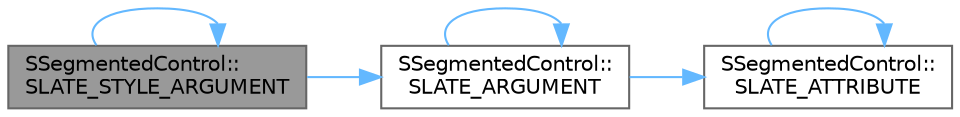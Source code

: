 digraph "SSegmentedControl::SLATE_STYLE_ARGUMENT"
{
 // INTERACTIVE_SVG=YES
 // LATEX_PDF_SIZE
  bgcolor="transparent";
  edge [fontname=Helvetica,fontsize=10,labelfontname=Helvetica,labelfontsize=10];
  node [fontname=Helvetica,fontsize=10,shape=box,height=0.2,width=0.4];
  rankdir="LR";
  Node1 [id="Node000001",label="SSegmentedControl::\lSLATE_STYLE_ARGUMENT",height=0.2,width=0.4,color="gray40", fillcolor="grey60", style="filled", fontcolor="black",tooltip="Styling for the text in each slot."];
  Node1 -> Node2 [id="edge1_Node000001_Node000002",color="steelblue1",style="solid",tooltip=" "];
  Node2 [id="Node000002",label="SSegmentedControl::\lSLATE_ARGUMENT",height=0.2,width=0.4,color="grey40", fillcolor="white", style="filled",URL="$d3/daa/classSSegmentedControl.html#add887309726a94ba93ece0719ab6e174",tooltip="If enabled the widget will support an empty selection."];
  Node2 -> Node2 [id="edge2_Node000002_Node000002",color="steelblue1",style="solid",tooltip=" "];
  Node2 -> Node3 [id="edge3_Node000002_Node000003",color="steelblue1",style="solid",tooltip=" "];
  Node3 [id="Node000003",label="SSegmentedControl::\lSLATE_ATTRIBUTE",height=0.2,width=0.4,color="grey40", fillcolor="white", style="filled",URL="$d3/daa/classSSegmentedControl.html#a11ef3e8d9d31153ddc8aeea99f0a44e8",tooltip="The current (multiple) control values (if SupportsMultiSelection is enabled)"];
  Node3 -> Node3 [id="edge4_Node000003_Node000003",color="steelblue1",style="solid",tooltip=" "];
  Node1 -> Node1 [id="edge5_Node000001_Node000001",color="steelblue1",style="solid",tooltip=" "];
}
